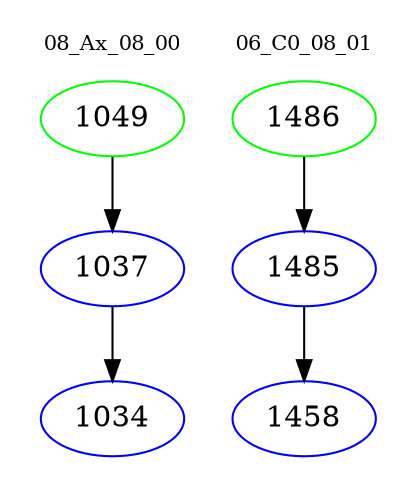 digraph{
subgraph cluster_0 {
color = white
label = "08_Ax_08_00";
fontsize=10;
T0_1049 [label="1049", color="green"]
T0_1049 -> T0_1037 [color="black"]
T0_1037 [label="1037", color="blue"]
T0_1037 -> T0_1034 [color="black"]
T0_1034 [label="1034", color="blue"]
}
subgraph cluster_1 {
color = white
label = "06_C0_08_01";
fontsize=10;
T1_1486 [label="1486", color="green"]
T1_1486 -> T1_1485 [color="black"]
T1_1485 [label="1485", color="blue"]
T1_1485 -> T1_1458 [color="black"]
T1_1458 [label="1458", color="blue"]
}
}
